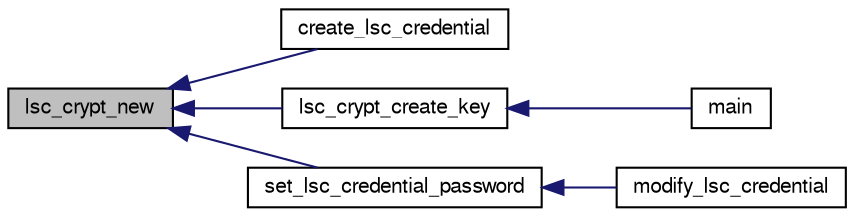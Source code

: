 digraph G
{
  bgcolor="transparent";
  edge [fontname="FreeSans",fontsize="10",labelfontname="FreeSans",labelfontsize="10"];
  node [fontname="FreeSans",fontsize="10",shape=record];
  rankdir=LR;
  Node1 [label="lsc_crypt_new",height=0.2,width=0.4,color="black", fillcolor="grey75", style="filled" fontcolor="black"];
  Node1 -> Node2 [dir=back,color="midnightblue",fontsize="10",style="solid",fontname="FreeSans"];
  Node2 [label="create_lsc_credential",height=0.2,width=0.4,color="black",URL="$manage__sql_8c.html#a43ff5c14c099aff1899b64af60bd4d52",tooltip="Create an LSC credential."];
  Node1 -> Node3 [dir=back,color="midnightblue",fontsize="10",style="solid",fontname="FreeSans"];
  Node3 [label="lsc_crypt_create_key",height=0.2,width=0.4,color="black",URL="$lsc__crypt_8h.html#a20aec9824d6c37f9c133d06347750f69",tooltip="Create the standard credential encryption key."];
  Node3 -> Node4 [dir=back,color="midnightblue",fontsize="10",style="solid",fontname="FreeSans"];
  Node4 [label="main",height=0.2,width=0.4,color="black",URL="$openvasmd_8c.html#a3c04138a5bfe5d72780bb7e82a18e627",tooltip="Entry point to the manager."];
  Node1 -> Node5 [dir=back,color="midnightblue",fontsize="10",style="solid",fontname="FreeSans"];
  Node5 [label="set_lsc_credential_password",height=0.2,width=0.4,color="black",URL="$manage__sql_8c.html#a41ebed061ff75d420667a7542a217a45",tooltip="Set the password of an LSC credential."];
  Node5 -> Node6 [dir=back,color="midnightblue",fontsize="10",style="solid",fontname="FreeSans"];
  Node6 [label="modify_lsc_credential",height=0.2,width=0.4,color="black",URL="$manage__sql_8c.html#a7ee01b7720ef30d8217705fb1b31995f",tooltip="Modify a LSC Credential."];
}
